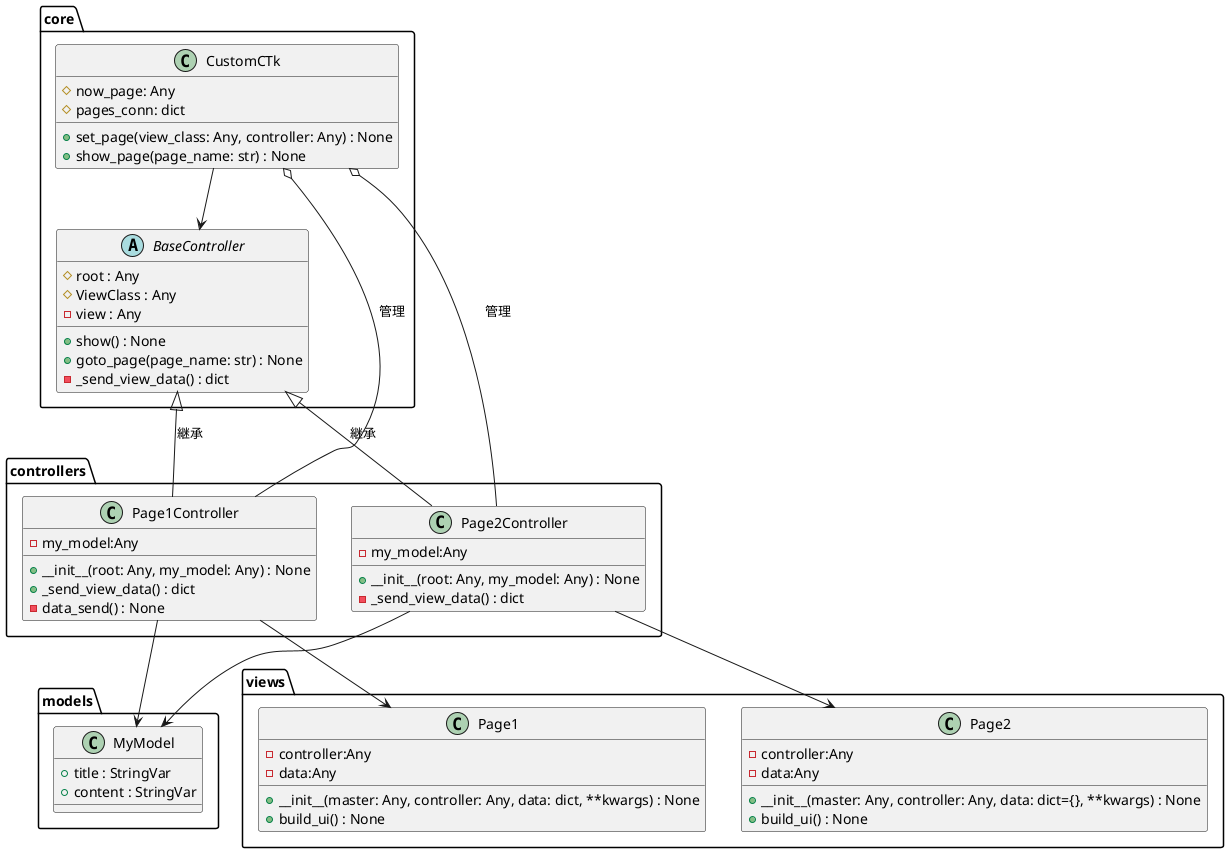 @startuml class

package "core" {
    ' class App {
    '     +__init__() : None
    '     +run() : None
    ' }

    class CustomCTk {
        #now_page: Any
        #pages_conn: dict
        +set_page(view_class: Any, controller: Any) : None
        +show_page(page_name: str) : None
    }

    abstract class BaseController {
        #root : Any
        #ViewClass : Any
        - view : Any
        +show() : None
        +goto_page(page_name: str) : None
        - _send_view_data() : dict
    }
}

package "controllers" {
    class Page1Controller {
        - my_model:Any
        +__init__(root: Any, my_model: Any) : None
        +_send_view_data() : dict
        - data_send() : None
    }

    class Page2Controller {
        - my_model:Any
        +__init__(root: Any, my_model: Any) : None
        - _send_view_data() : dict
    }
}

package "models" {
    class MyModel {
        +title : StringVar
        +content : StringVar
    }
}

package "views" {
    class Page1 {
        - controller:Any
        - data:Any
        +__init__(master: Any, controller: Any, data: dict, **kwargs) : None
        +build_ui() : None
    }

    class Page2 {
        - controller:Any
        - data:Any
        +__init__(master: Any, controller: Any, data: dict={}, **kwargs) : None
        +build_ui() : None
    }
}

' App --> CustomCTk
' App --> Page1Controller
' App --> Page2Controller
' App --> MyModel

CustomCTk --> BaseController
CustomCTk o-- Page1Controller : 管理
CustomCTk o-- Page2Controller : 管理

Page1Controller --> MyModel
Page2Controller --> MyModel

BaseController <|-- Page1Controller : 継承
BaseController <|-- Page2Controller : 継承

Page1Controller --> Page1
Page2Controller --> Page2

@enduml
